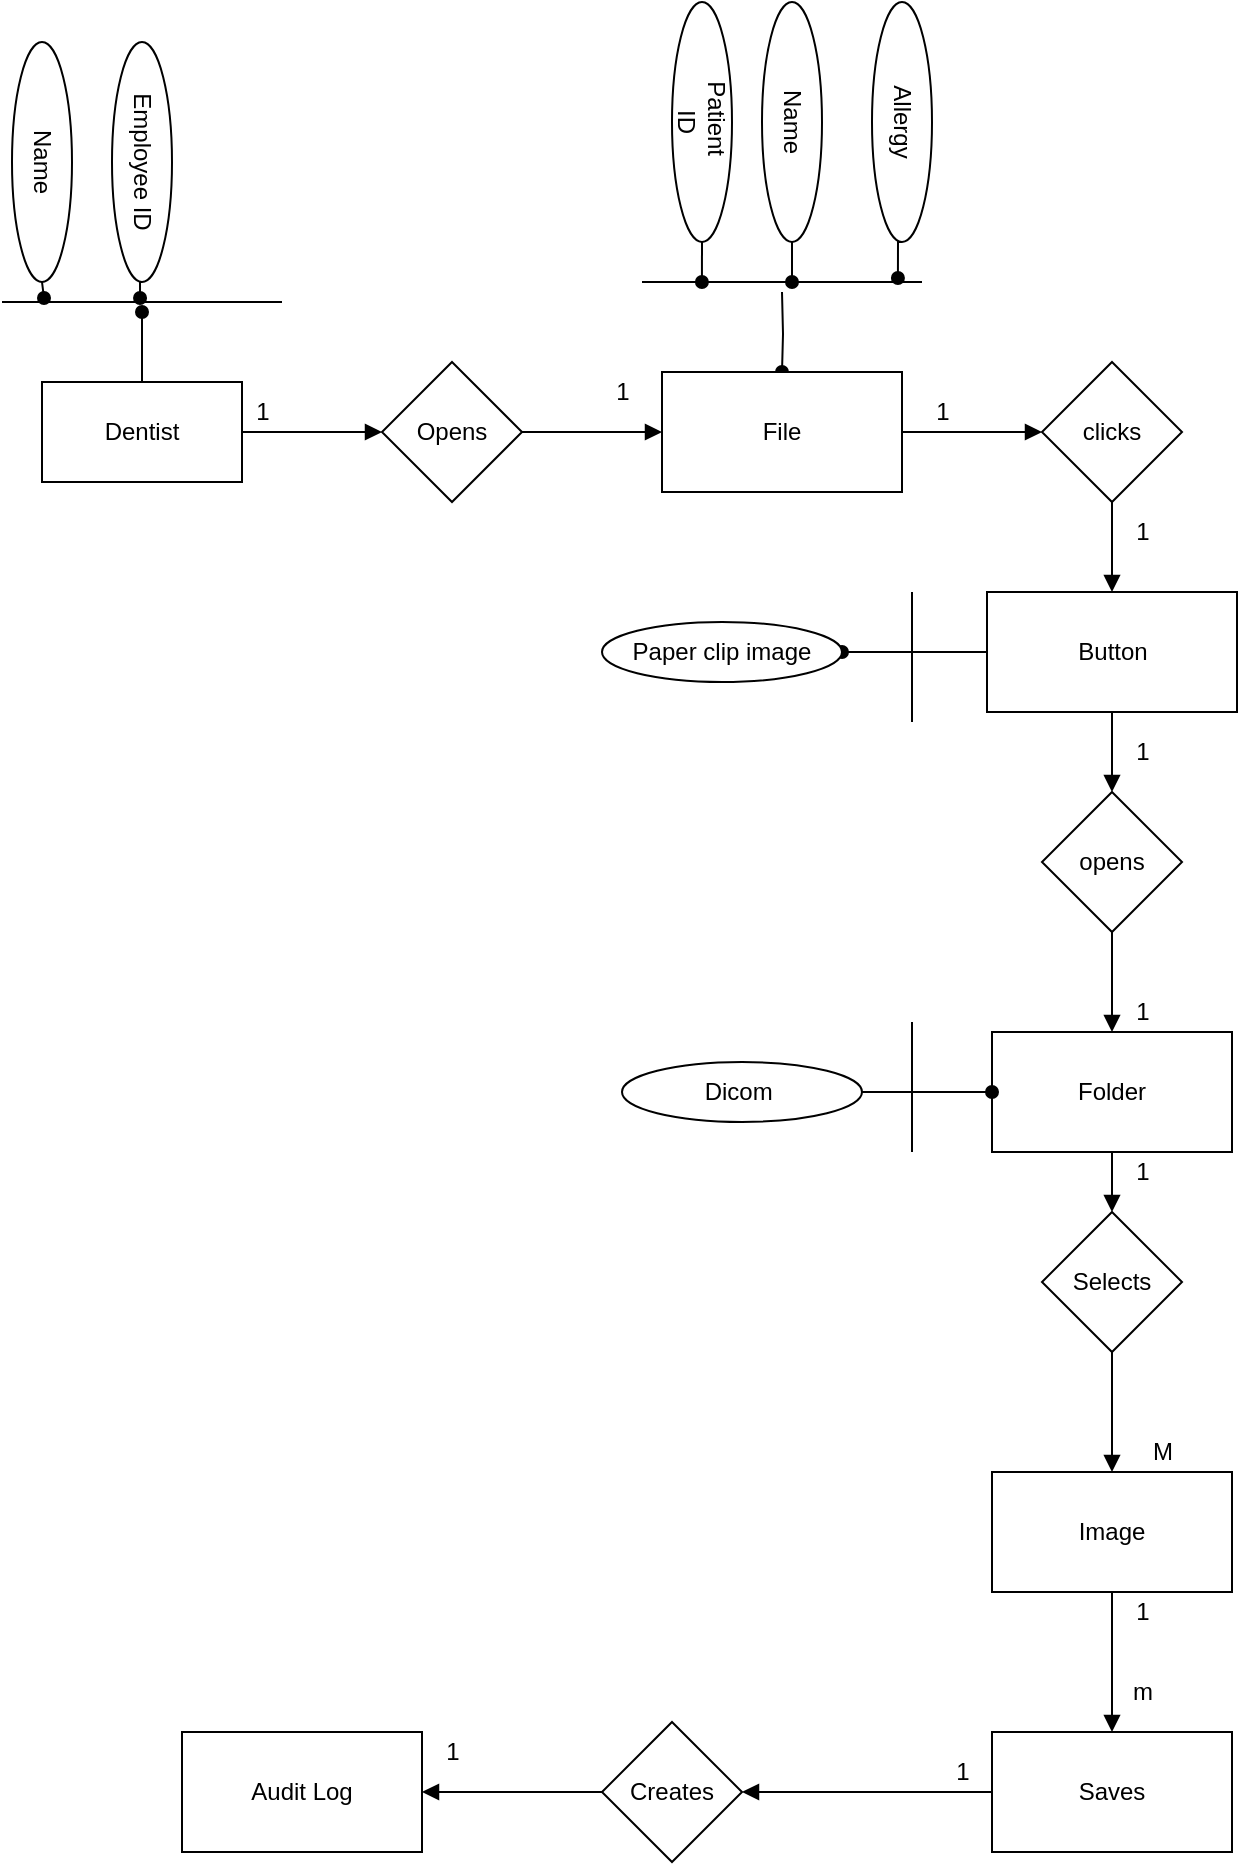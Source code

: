 <mxfile version="14.4.2" type="github" pages="2">
  <diagram id="kgpKYQtTHZ0yAKxKKP6v" name="Page-1">
    <mxGraphModel dx="1673" dy="934" grid="1" gridSize="10" guides="1" tooltips="1" connect="1" arrows="1" fold="1" page="1" pageScale="1" pageWidth="850" pageHeight="1100" math="0" shadow="0">
      <root>
        <mxCell id="0" />
        <mxCell id="1" parent="0" />
        <mxCell id="LzZ2hUg_9AUcdxVudET7-16" style="edgeStyle=orthogonalEdgeStyle;rounded=0;orthogonalLoop=1;jettySize=auto;html=1;exitX=1;exitY=0.5;exitDx=0;exitDy=0;entryX=0.214;entryY=0.5;entryDx=0;entryDy=0;entryPerimeter=0;endArrow=oval;endFill=1;" edge="1" parent="1" source="v3scWw8IrW89gc3hwZ7r-1" target="LzZ2hUg_9AUcdxVudET7-13">
          <mxGeometry relative="1" as="geometry" />
        </mxCell>
        <mxCell id="v3scWw8IrW89gc3hwZ7r-1" value="Patient&amp;nbsp;&lt;br&gt;ID" style="ellipse;whiteSpace=wrap;html=1;rotation=90;" vertex="1" parent="1">
          <mxGeometry x="350" y="70" width="120" height="30" as="geometry" />
        </mxCell>
        <mxCell id="LzZ2hUg_9AUcdxVudET7-3" value="Audit Log" style="rounded=0;whiteSpace=wrap;html=1;" vertex="1" parent="1">
          <mxGeometry x="150" y="890" width="120" height="60" as="geometry" />
        </mxCell>
        <mxCell id="LzZ2hUg_9AUcdxVudET7-61" style="edgeStyle=orthogonalEdgeStyle;rounded=0;orthogonalLoop=1;jettySize=auto;html=1;entryX=1;entryY=0.5;entryDx=0;entryDy=0;endArrow=block;endFill=1;" edge="1" parent="1" source="LzZ2hUg_9AUcdxVudET7-4" target="LzZ2hUg_9AUcdxVudET7-60">
          <mxGeometry relative="1" as="geometry" />
        </mxCell>
        <mxCell id="LzZ2hUg_9AUcdxVudET7-4" value="Saves" style="rounded=0;whiteSpace=wrap;html=1;" vertex="1" parent="1">
          <mxGeometry x="555" y="890" width="120" height="60" as="geometry" />
        </mxCell>
        <mxCell id="LzZ2hUg_9AUcdxVudET7-58" value="" style="edgeStyle=orthogonalEdgeStyle;rounded=0;orthogonalLoop=1;jettySize=auto;html=1;endArrow=block;endFill=1;" edge="1" parent="1" source="LzZ2hUg_9AUcdxVudET7-5" target="LzZ2hUg_9AUcdxVudET7-4">
          <mxGeometry relative="1" as="geometry" />
        </mxCell>
        <mxCell id="LzZ2hUg_9AUcdxVudET7-5" value="Image" style="rounded=0;whiteSpace=wrap;html=1;" vertex="1" parent="1">
          <mxGeometry x="555" y="760" width="120" height="60" as="geometry" />
        </mxCell>
        <mxCell id="LzZ2hUg_9AUcdxVudET7-15" style="edgeStyle=orthogonalEdgeStyle;rounded=0;orthogonalLoop=1;jettySize=auto;html=1;endArrow=oval;endFill=1;" edge="1" parent="1" target="LzZ2hUg_9AUcdxVudET7-6">
          <mxGeometry relative="1" as="geometry">
            <mxPoint x="450" y="170" as="sourcePoint" />
          </mxGeometry>
        </mxCell>
        <mxCell id="LzZ2hUg_9AUcdxVudET7-28" style="edgeStyle=orthogonalEdgeStyle;rounded=0;orthogonalLoop=1;jettySize=auto;html=1;exitX=1;exitY=0.5;exitDx=0;exitDy=0;entryX=0;entryY=0.5;entryDx=0;entryDy=0;endArrow=block;endFill=1;" edge="1" parent="1" source="LzZ2hUg_9AUcdxVudET7-6" target="LzZ2hUg_9AUcdxVudET7-27">
          <mxGeometry relative="1" as="geometry" />
        </mxCell>
        <mxCell id="LzZ2hUg_9AUcdxVudET7-6" value="File" style="rounded=0;whiteSpace=wrap;html=1;" vertex="1" parent="1">
          <mxGeometry x="390" y="210" width="120" height="60" as="geometry" />
        </mxCell>
        <mxCell id="LzZ2hUg_9AUcdxVudET7-9" style="edgeStyle=orthogonalEdgeStyle;rounded=0;orthogonalLoop=1;jettySize=auto;html=1;entryX=0;entryY=0.5;entryDx=0;entryDy=0;endArrow=block;endFill=1;" edge="1" parent="1" source="LzZ2hUg_9AUcdxVudET7-7" target="LzZ2hUg_9AUcdxVudET7-8">
          <mxGeometry relative="1" as="geometry" />
        </mxCell>
        <mxCell id="LzZ2hUg_9AUcdxVudET7-19" style="edgeStyle=orthogonalEdgeStyle;rounded=0;orthogonalLoop=1;jettySize=auto;html=1;endArrow=oval;endFill=1;" edge="1" parent="1" source="LzZ2hUg_9AUcdxVudET7-7">
          <mxGeometry relative="1" as="geometry">
            <mxPoint x="130" y="180" as="targetPoint" />
          </mxGeometry>
        </mxCell>
        <mxCell id="LzZ2hUg_9AUcdxVudET7-7" value="Dentist" style="rounded=0;whiteSpace=wrap;html=1;" vertex="1" parent="1">
          <mxGeometry x="80" y="215" width="100" height="50" as="geometry" />
        </mxCell>
        <mxCell id="LzZ2hUg_9AUcdxVudET7-10" style="edgeStyle=orthogonalEdgeStyle;rounded=0;orthogonalLoop=1;jettySize=auto;html=1;entryX=0;entryY=0.5;entryDx=0;entryDy=0;endArrow=block;endFill=1;" edge="1" parent="1" source="LzZ2hUg_9AUcdxVudET7-8" target="LzZ2hUg_9AUcdxVudET7-6">
          <mxGeometry relative="1" as="geometry" />
        </mxCell>
        <mxCell id="LzZ2hUg_9AUcdxVudET7-8" value="Opens" style="rhombus;whiteSpace=wrap;html=1;" vertex="1" parent="1">
          <mxGeometry x="250" y="205" width="70" height="70" as="geometry" />
        </mxCell>
        <mxCell id="LzZ2hUg_9AUcdxVudET7-17" style="edgeStyle=orthogonalEdgeStyle;rounded=0;orthogonalLoop=1;jettySize=auto;html=1;exitX=1;exitY=0.5;exitDx=0;exitDy=0;endArrow=oval;endFill=1;" edge="1" parent="1" source="LzZ2hUg_9AUcdxVudET7-11" target="LzZ2hUg_9AUcdxVudET7-13">
          <mxGeometry relative="1" as="geometry" />
        </mxCell>
        <mxCell id="LzZ2hUg_9AUcdxVudET7-11" value="Name" style="ellipse;whiteSpace=wrap;html=1;rotation=90;" vertex="1" parent="1">
          <mxGeometry x="395" y="70" width="120" height="30" as="geometry" />
        </mxCell>
        <mxCell id="LzZ2hUg_9AUcdxVudET7-18" style="edgeStyle=orthogonalEdgeStyle;rounded=0;orthogonalLoop=1;jettySize=auto;html=1;exitX=1;exitY=0.5;exitDx=0;exitDy=0;entryX=0.914;entryY=0.3;entryDx=0;entryDy=0;entryPerimeter=0;endArrow=oval;endFill=1;" edge="1" parent="1" source="LzZ2hUg_9AUcdxVudET7-12" target="LzZ2hUg_9AUcdxVudET7-13">
          <mxGeometry relative="1" as="geometry" />
        </mxCell>
        <mxCell id="LzZ2hUg_9AUcdxVudET7-12" value="Allergy" style="ellipse;whiteSpace=wrap;html=1;rotation=90;" vertex="1" parent="1">
          <mxGeometry x="450" y="70" width="120" height="30" as="geometry" />
        </mxCell>
        <mxCell id="LzZ2hUg_9AUcdxVudET7-13" value="" style="line;strokeWidth=1;fillColor=none;align=left;verticalAlign=middle;spacingTop=-1;spacingLeft=3;spacingRight=3;rotatable=0;labelPosition=right;points=[];portConstraint=eastwest;" vertex="1" parent="1">
          <mxGeometry x="380" y="160" width="140" height="10" as="geometry" />
        </mxCell>
        <mxCell id="LzZ2hUg_9AUcdxVudET7-20" value="" style="line;strokeWidth=1;fillColor=none;align=left;verticalAlign=middle;spacingTop=-1;spacingLeft=3;spacingRight=3;rotatable=0;labelPosition=right;points=[];portConstraint=eastwest;" vertex="1" parent="1">
          <mxGeometry x="60" y="170" width="140" height="10" as="geometry" />
        </mxCell>
        <mxCell id="LzZ2hUg_9AUcdxVudET7-23" style="edgeStyle=orthogonalEdgeStyle;rounded=0;orthogonalLoop=1;jettySize=auto;html=1;exitX=1;exitY=0.5;exitDx=0;exitDy=0;entryX=0.15;entryY=0.3;entryDx=0;entryDy=0;entryPerimeter=0;endArrow=oval;endFill=1;" edge="1" parent="1" source="LzZ2hUg_9AUcdxVudET7-21" target="LzZ2hUg_9AUcdxVudET7-20">
          <mxGeometry relative="1" as="geometry" />
        </mxCell>
        <mxCell id="LzZ2hUg_9AUcdxVudET7-21" value="Name" style="ellipse;whiteSpace=wrap;html=1;rotation=90;" vertex="1" parent="1">
          <mxGeometry x="20" y="90" width="120" height="30" as="geometry" />
        </mxCell>
        <mxCell id="LzZ2hUg_9AUcdxVudET7-24" style="edgeStyle=orthogonalEdgeStyle;rounded=0;orthogonalLoop=1;jettySize=auto;html=1;exitX=1;exitY=0.5;exitDx=0;exitDy=0;entryX=0.493;entryY=0.3;entryDx=0;entryDy=0;entryPerimeter=0;endArrow=oval;endFill=1;" edge="1" parent="1" source="LzZ2hUg_9AUcdxVudET7-22" target="LzZ2hUg_9AUcdxVudET7-20">
          <mxGeometry relative="1" as="geometry" />
        </mxCell>
        <mxCell id="LzZ2hUg_9AUcdxVudET7-22" value="Employee ID" style="ellipse;whiteSpace=wrap;html=1;rotation=90;" vertex="1" parent="1">
          <mxGeometry x="70" y="90" width="120" height="30" as="geometry" />
        </mxCell>
        <mxCell id="LzZ2hUg_9AUcdxVudET7-25" value="1" style="text;html=1;align=center;verticalAlign=middle;resizable=0;points=[];autosize=1;" vertex="1" parent="1">
          <mxGeometry x="180" y="220" width="20" height="20" as="geometry" />
        </mxCell>
        <mxCell id="LzZ2hUg_9AUcdxVudET7-26" value="1" style="text;html=1;align=center;verticalAlign=middle;resizable=0;points=[];autosize=1;" vertex="1" parent="1">
          <mxGeometry x="360" y="210" width="20" height="20" as="geometry" />
        </mxCell>
        <mxCell id="LzZ2hUg_9AUcdxVudET7-36" value="" style="edgeStyle=orthogonalEdgeStyle;rounded=0;orthogonalLoop=1;jettySize=auto;html=1;endArrow=block;endFill=1;" edge="1" parent="1" source="LzZ2hUg_9AUcdxVudET7-27" target="LzZ2hUg_9AUcdxVudET7-30">
          <mxGeometry relative="1" as="geometry" />
        </mxCell>
        <mxCell id="LzZ2hUg_9AUcdxVudET7-27" value="clicks" style="rhombus;whiteSpace=wrap;html=1;" vertex="1" parent="1">
          <mxGeometry x="580" y="205" width="70" height="70" as="geometry" />
        </mxCell>
        <mxCell id="LzZ2hUg_9AUcdxVudET7-29" value="1" style="text;html=1;align=center;verticalAlign=middle;resizable=0;points=[];autosize=1;" vertex="1" parent="1">
          <mxGeometry x="520" y="220" width="20" height="20" as="geometry" />
        </mxCell>
        <mxCell id="LzZ2hUg_9AUcdxVudET7-39" value="" style="edgeStyle=orthogonalEdgeStyle;rounded=0;orthogonalLoop=1;jettySize=auto;html=1;endArrow=block;endFill=1;" edge="1" parent="1" source="LzZ2hUg_9AUcdxVudET7-30" target="LzZ2hUg_9AUcdxVudET7-38">
          <mxGeometry relative="1" as="geometry" />
        </mxCell>
        <mxCell id="LzZ2hUg_9AUcdxVudET7-47" value="" style="edgeStyle=orthogonalEdgeStyle;rounded=0;orthogonalLoop=1;jettySize=auto;html=1;endArrow=oval;endFill=1;" edge="1" parent="1" source="LzZ2hUg_9AUcdxVudET7-30" target="LzZ2hUg_9AUcdxVudET7-45">
          <mxGeometry relative="1" as="geometry" />
        </mxCell>
        <mxCell id="LzZ2hUg_9AUcdxVudET7-30" value="Button" style="rounded=0;whiteSpace=wrap;html=1;" vertex="1" parent="1">
          <mxGeometry x="552.5" y="320" width="125" height="60" as="geometry" />
        </mxCell>
        <mxCell id="LzZ2hUg_9AUcdxVudET7-37" value="1" style="text;html=1;align=center;verticalAlign=middle;resizable=0;points=[];autosize=1;" vertex="1" parent="1">
          <mxGeometry x="620" y="280" width="20" height="20" as="geometry" />
        </mxCell>
        <mxCell id="LzZ2hUg_9AUcdxVudET7-48" value="" style="edgeStyle=orthogonalEdgeStyle;rounded=0;orthogonalLoop=1;jettySize=auto;html=1;endArrow=block;endFill=1;" edge="1" parent="1" source="LzZ2hUg_9AUcdxVudET7-38" target="LzZ2hUg_9AUcdxVudET7-41">
          <mxGeometry relative="1" as="geometry" />
        </mxCell>
        <mxCell id="LzZ2hUg_9AUcdxVudET7-38" value="opens" style="rhombus;whiteSpace=wrap;html=1;" vertex="1" parent="1">
          <mxGeometry x="580" y="420" width="70" height="70" as="geometry" />
        </mxCell>
        <mxCell id="LzZ2hUg_9AUcdxVudET7-40" value="1" style="text;html=1;align=center;verticalAlign=middle;resizable=0;points=[];autosize=1;" vertex="1" parent="1">
          <mxGeometry x="620" y="390" width="20" height="20" as="geometry" />
        </mxCell>
        <mxCell id="LzZ2hUg_9AUcdxVudET7-53" value="" style="edgeStyle=orthogonalEdgeStyle;rounded=0;orthogonalLoop=1;jettySize=auto;html=1;endArrow=block;endFill=1;" edge="1" parent="1" source="LzZ2hUg_9AUcdxVudET7-41" target="LzZ2hUg_9AUcdxVudET7-52">
          <mxGeometry relative="1" as="geometry" />
        </mxCell>
        <mxCell id="LzZ2hUg_9AUcdxVudET7-41" value="Folder" style="rounded=0;whiteSpace=wrap;html=1;" vertex="1" parent="1">
          <mxGeometry x="555" y="540" width="120" height="60" as="geometry" />
        </mxCell>
        <mxCell id="LzZ2hUg_9AUcdxVudET7-50" value="" style="edgeStyle=orthogonalEdgeStyle;rounded=0;orthogonalLoop=1;jettySize=auto;html=1;endArrow=oval;endFill=1;" edge="1" parent="1" source="LzZ2hUg_9AUcdxVudET7-42" target="LzZ2hUg_9AUcdxVudET7-41">
          <mxGeometry relative="1" as="geometry" />
        </mxCell>
        <mxCell id="LzZ2hUg_9AUcdxVudET7-42" value="Dicom&amp;nbsp;" style="ellipse;whiteSpace=wrap;html=1;rotation=0;" vertex="1" parent="1">
          <mxGeometry x="370" y="555" width="120" height="30" as="geometry" />
        </mxCell>
        <mxCell id="LzZ2hUg_9AUcdxVudET7-43" value="" style="endArrow=none;html=1;" edge="1" parent="1">
          <mxGeometry width="50" height="50" relative="1" as="geometry">
            <mxPoint x="515" y="600" as="sourcePoint" />
            <mxPoint x="515" y="535" as="targetPoint" />
            <Array as="points">
              <mxPoint x="515" y="575" />
            </Array>
          </mxGeometry>
        </mxCell>
        <mxCell id="LzZ2hUg_9AUcdxVudET7-44" value="" style="endArrow=none;html=1;" edge="1" parent="1">
          <mxGeometry width="50" height="50" relative="1" as="geometry">
            <mxPoint x="515" y="385" as="sourcePoint" />
            <mxPoint x="515" y="320" as="targetPoint" />
          </mxGeometry>
        </mxCell>
        <mxCell id="LzZ2hUg_9AUcdxVudET7-45" value="Paper clip image" style="ellipse;whiteSpace=wrap;html=1;rotation=0;" vertex="1" parent="1">
          <mxGeometry x="360" y="335" width="120" height="30" as="geometry" />
        </mxCell>
        <mxCell id="LzZ2hUg_9AUcdxVudET7-49" value="1" style="text;html=1;align=center;verticalAlign=middle;resizable=0;points=[];autosize=1;" vertex="1" parent="1">
          <mxGeometry x="620" y="520" width="20" height="20" as="geometry" />
        </mxCell>
        <mxCell id="LzZ2hUg_9AUcdxVudET7-55" value="" style="edgeStyle=orthogonalEdgeStyle;rounded=0;orthogonalLoop=1;jettySize=auto;html=1;endArrow=block;endFill=1;" edge="1" parent="1" source="LzZ2hUg_9AUcdxVudET7-52" target="LzZ2hUg_9AUcdxVudET7-5">
          <mxGeometry relative="1" as="geometry" />
        </mxCell>
        <mxCell id="LzZ2hUg_9AUcdxVudET7-52" value="Selects" style="rhombus;whiteSpace=wrap;html=1;" vertex="1" parent="1">
          <mxGeometry x="580" y="630" width="70" height="70" as="geometry" />
        </mxCell>
        <mxCell id="LzZ2hUg_9AUcdxVudET7-54" value="1" style="text;html=1;align=center;verticalAlign=middle;resizable=0;points=[];autosize=1;" vertex="1" parent="1">
          <mxGeometry x="620" y="600" width="20" height="20" as="geometry" />
        </mxCell>
        <mxCell id="LzZ2hUg_9AUcdxVudET7-56" value="M" style="text;html=1;align=center;verticalAlign=middle;resizable=0;points=[];autosize=1;" vertex="1" parent="1">
          <mxGeometry x="625" y="740" width="30" height="20" as="geometry" />
        </mxCell>
        <mxCell id="LzZ2hUg_9AUcdxVudET7-62" style="edgeStyle=orthogonalEdgeStyle;rounded=0;orthogonalLoop=1;jettySize=auto;html=1;endArrow=block;endFill=1;" edge="1" parent="1" source="LzZ2hUg_9AUcdxVudET7-60" target="LzZ2hUg_9AUcdxVudET7-3">
          <mxGeometry relative="1" as="geometry" />
        </mxCell>
        <mxCell id="LzZ2hUg_9AUcdxVudET7-60" value="Creates" style="rhombus;whiteSpace=wrap;html=1;" vertex="1" parent="1">
          <mxGeometry x="360" y="885" width="70" height="70" as="geometry" />
        </mxCell>
        <mxCell id="LzZ2hUg_9AUcdxVudET7-63" value="m" style="text;html=1;align=center;verticalAlign=middle;resizable=0;points=[];autosize=1;" vertex="1" parent="1">
          <mxGeometry x="615" y="860" width="30" height="20" as="geometry" />
        </mxCell>
        <mxCell id="LzZ2hUg_9AUcdxVudET7-64" value="1" style="text;html=1;align=center;verticalAlign=middle;resizable=0;points=[];autosize=1;" vertex="1" parent="1">
          <mxGeometry x="620" y="820" width="20" height="20" as="geometry" />
        </mxCell>
        <mxCell id="LzZ2hUg_9AUcdxVudET7-65" value="1" style="text;html=1;align=center;verticalAlign=middle;resizable=0;points=[];autosize=1;" vertex="1" parent="1">
          <mxGeometry x="530" y="900" width="20" height="20" as="geometry" />
        </mxCell>
        <mxCell id="LzZ2hUg_9AUcdxVudET7-67" value="1" style="text;html=1;align=center;verticalAlign=middle;resizable=0;points=[];autosize=1;" vertex="1" parent="1">
          <mxGeometry x="275" y="890" width="20" height="20" as="geometry" />
        </mxCell>
      </root>
    </mxGraphModel>
  </diagram>
  <diagram id="jVJFA4NOMfb7a7_R2LGY" name="Page-2">
    <mxGraphModel dx="2773" dy="934" grid="1" gridSize="10" guides="1" tooltips="1" connect="1" arrows="1" fold="1" page="1" pageScale="1" pageWidth="1100" pageHeight="850" math="0" shadow="0">
      <root>
        <mxCell id="7P5BoDyNHF2wJGkyKOE7-0" />
        <mxCell id="7P5BoDyNHF2wJGkyKOE7-1" parent="7P5BoDyNHF2wJGkyKOE7-0" />
        <mxCell id="7P5BoDyNHF2wJGkyKOE7-3" style="edgeStyle=orthogonalEdgeStyle;rounded=0;orthogonalLoop=1;jettySize=auto;html=1;" edge="1" parent="7P5BoDyNHF2wJGkyKOE7-1" source="7P5BoDyNHF2wJGkyKOE7-2">
          <mxGeometry relative="1" as="geometry">
            <mxPoint x="360" y="110" as="targetPoint" />
          </mxGeometry>
        </mxCell>
        <mxCell id="7P5BoDyNHF2wJGkyKOE7-45" style="edgeStyle=orthogonalEdgeStyle;rounded=0;orthogonalLoop=1;jettySize=auto;html=1;endArrow=oval;endFill=1;" edge="1" parent="7P5BoDyNHF2wJGkyKOE7-1" source="7P5BoDyNHF2wJGkyKOE7-2">
          <mxGeometry relative="1" as="geometry">
            <mxPoint x="150" y="110" as="targetPoint" />
          </mxGeometry>
        </mxCell>
        <mxCell id="7P5BoDyNHF2wJGkyKOE7-2" value="Patient&amp;nbsp;" style="rounded=0;whiteSpace=wrap;html=1;" vertex="1" parent="7P5BoDyNHF2wJGkyKOE7-1">
          <mxGeometry x="170" y="80" width="120" height="60" as="geometry" />
        </mxCell>
        <mxCell id="7P5BoDyNHF2wJGkyKOE7-73" style="edgeStyle=orthogonalEdgeStyle;rounded=0;orthogonalLoop=1;jettySize=auto;html=1;exitX=1;exitY=0.5;exitDx=0;exitDy=0;endArrow=oval;endFill=1;entryX=1;entryY=0.5;entryDx=0;entryDy=0;" edge="1" parent="7P5BoDyNHF2wJGkyKOE7-1" target="7P5BoDyNHF2wJGkyKOE7-5">
          <mxGeometry relative="1" as="geometry">
            <mxPoint x="1050" y="669.529" as="sourcePoint" />
          </mxGeometry>
        </mxCell>
        <mxCell id="7P5BoDyNHF2wJGkyKOE7-74" style="edgeStyle=orthogonalEdgeStyle;rounded=0;orthogonalLoop=1;jettySize=auto;html=1;endArrow=oval;endFill=1;" edge="1" parent="7P5BoDyNHF2wJGkyKOE7-1" source="7P5BoDyNHF2wJGkyKOE7-5">
          <mxGeometry relative="1" as="geometry">
            <mxPoint x="580.0" y="670.0" as="targetPoint" />
          </mxGeometry>
        </mxCell>
        <mxCell id="7P5BoDyNHF2wJGkyKOE7-5" value="Booking" style="rounded=0;whiteSpace=wrap;html=1;" vertex="1" parent="7P5BoDyNHF2wJGkyKOE7-1">
          <mxGeometry x="900" y="640" width="120" height="60" as="geometry" />
        </mxCell>
        <mxCell id="7P5BoDyNHF2wJGkyKOE7-15" style="edgeStyle=orthogonalEdgeStyle;rounded=0;orthogonalLoop=1;jettySize=auto;html=1;entryX=0;entryY=0.5;entryDx=0;entryDy=0;" edge="1" parent="7P5BoDyNHF2wJGkyKOE7-1" source="7P5BoDyNHF2wJGkyKOE7-7" target="7P5BoDyNHF2wJGkyKOE7-14">
          <mxGeometry relative="1" as="geometry" />
        </mxCell>
        <mxCell id="7P5BoDyNHF2wJGkyKOE7-7" value="Creates&amp;nbsp;" style="rhombus;whiteSpace=wrap;html=1;" vertex="1" parent="7P5BoDyNHF2wJGkyKOE7-1">
          <mxGeometry x="360" y="70" width="80" height="80" as="geometry" />
        </mxCell>
        <mxCell id="7P5BoDyNHF2wJGkyKOE7-8" value="1" style="text;html=1;align=center;verticalAlign=middle;resizable=0;points=[];autosize=1;" vertex="1" parent="7P5BoDyNHF2wJGkyKOE7-1">
          <mxGeometry x="290" y="90" width="20" height="20" as="geometry" />
        </mxCell>
        <mxCell id="7P5BoDyNHF2wJGkyKOE7-63" style="edgeStyle=orthogonalEdgeStyle;rounded=0;orthogonalLoop=1;jettySize=auto;html=1;exitX=0;exitY=0.5;exitDx=0;exitDy=0;endArrow=oval;endFill=1;entryX=0;entryY=0.5;entryDx=0;entryDy=0;" edge="1" parent="7P5BoDyNHF2wJGkyKOE7-1" target="7P5BoDyNHF2wJGkyKOE7-10">
          <mxGeometry relative="1" as="geometry">
            <mxPoint x="870" y="349.529" as="sourcePoint" />
          </mxGeometry>
        </mxCell>
        <mxCell id="7P5BoDyNHF2wJGkyKOE7-65" style="edgeStyle=orthogonalEdgeStyle;rounded=0;orthogonalLoop=1;jettySize=auto;html=1;entryX=0.5;entryY=0;entryDx=0;entryDy=0;endArrow=oval;endFill=1;" edge="1" parent="7P5BoDyNHF2wJGkyKOE7-1" source="7P5BoDyNHF2wJGkyKOE7-10" target="7P5BoDyNHF2wJGkyKOE7-64">
          <mxGeometry relative="1" as="geometry" />
        </mxCell>
        <mxCell id="7P5BoDyNHF2wJGkyKOE7-10" value="Shedule" style="rounded=0;whiteSpace=wrap;html=1;" vertex="1" parent="7P5BoDyNHF2wJGkyKOE7-1">
          <mxGeometry x="900" y="320" width="120" height="60" as="geometry" />
        </mxCell>
        <mxCell id="7P5BoDyNHF2wJGkyKOE7-25" style="edgeStyle=orthogonalEdgeStyle;rounded=0;orthogonalLoop=1;jettySize=auto;html=1;entryX=0.5;entryY=0;entryDx=0;entryDy=0;" edge="1" parent="7P5BoDyNHF2wJGkyKOE7-1" source="7P5BoDyNHF2wJGkyKOE7-11" target="7P5BoDyNHF2wJGkyKOE7-24">
          <mxGeometry relative="1" as="geometry" />
        </mxCell>
        <mxCell id="7P5BoDyNHF2wJGkyKOE7-60" style="edgeStyle=orthogonalEdgeStyle;rounded=0;orthogonalLoop=1;jettySize=auto;html=1;exitX=1;exitY=0.5;exitDx=0;exitDy=0;endArrow=oval;endFill=1;entryX=1;entryY=0.5;entryDx=0;entryDy=0;" edge="1" parent="7P5BoDyNHF2wJGkyKOE7-1" target="7P5BoDyNHF2wJGkyKOE7-11">
          <mxGeometry relative="1" as="geometry">
            <mxPoint x="1050" y="109.529" as="sourcePoint" />
          </mxGeometry>
        </mxCell>
        <mxCell id="7P5BoDyNHF2wJGkyKOE7-11" value="Dentists&amp;nbsp;" style="rounded=0;whiteSpace=wrap;html=1;" vertex="1" parent="7P5BoDyNHF2wJGkyKOE7-1">
          <mxGeometry x="900" y="80" width="120" height="60" as="geometry" />
        </mxCell>
        <mxCell id="7P5BoDyNHF2wJGkyKOE7-78" style="edgeStyle=orthogonalEdgeStyle;rounded=0;orthogonalLoop=1;jettySize=auto;html=1;entryX=0.5;entryY=1;entryDx=0;entryDy=0;endArrow=oval;endFill=1;" edge="1" parent="7P5BoDyNHF2wJGkyKOE7-1" source="7P5BoDyNHF2wJGkyKOE7-13" target="7P5BoDyNHF2wJGkyKOE7-2">
          <mxGeometry relative="1" as="geometry" />
        </mxCell>
        <mxCell id="7P5BoDyNHF2wJGkyKOE7-13" value="Text" style="rounded=0;whiteSpace=wrap;html=1;" vertex="1" parent="7P5BoDyNHF2wJGkyKOE7-1">
          <mxGeometry x="170" y="640" width="120" height="60" as="geometry" />
        </mxCell>
        <mxCell id="7P5BoDyNHF2wJGkyKOE7-19" style="edgeStyle=orthogonalEdgeStyle;rounded=0;orthogonalLoop=1;jettySize=auto;html=1;entryX=0;entryY=0.5;entryDx=0;entryDy=0;" edge="1" parent="7P5BoDyNHF2wJGkyKOE7-1" source="7P5BoDyNHF2wJGkyKOE7-14" target="7P5BoDyNHF2wJGkyKOE7-18">
          <mxGeometry relative="1" as="geometry" />
        </mxCell>
        <mxCell id="7P5BoDyNHF2wJGkyKOE7-14" value="Appointment&amp;nbsp;" style="rounded=0;whiteSpace=wrap;html=1;" vertex="1" parent="7P5BoDyNHF2wJGkyKOE7-1">
          <mxGeometry x="550" y="80" width="120" height="60" as="geometry" />
        </mxCell>
        <mxCell id="7P5BoDyNHF2wJGkyKOE7-16" value="M" style="text;html=1;align=center;verticalAlign=middle;resizable=0;points=[];autosize=1;" vertex="1" parent="7P5BoDyNHF2wJGkyKOE7-1">
          <mxGeometry x="515" y="80" width="30" height="20" as="geometry" />
        </mxCell>
        <mxCell id="7P5BoDyNHF2wJGkyKOE7-75" style="edgeStyle=orthogonalEdgeStyle;rounded=0;orthogonalLoop=1;jettySize=auto;html=1;exitX=0;exitY=0.5;exitDx=0;exitDy=0;entryX=1.083;entryY=0.492;entryDx=0;entryDy=0;entryPerimeter=0;endArrow=oval;endFill=1;" edge="1" parent="7P5BoDyNHF2wJGkyKOE7-1" source="7P5BoDyNHF2wJGkyKOE7-17" target="7P5BoDyNHF2wJGkyKOE7-13">
          <mxGeometry relative="1" as="geometry" />
        </mxCell>
        <mxCell id="7P5BoDyNHF2wJGkyKOE7-17" value="Generates" style="rhombus;whiteSpace=wrap;html=1;" vertex="1" parent="7P5BoDyNHF2wJGkyKOE7-1">
          <mxGeometry x="500" y="630" width="80" height="80" as="geometry" />
        </mxCell>
        <mxCell id="7P5BoDyNHF2wJGkyKOE7-21" style="edgeStyle=orthogonalEdgeStyle;rounded=0;orthogonalLoop=1;jettySize=auto;html=1;" edge="1" parent="7P5BoDyNHF2wJGkyKOE7-1" source="7P5BoDyNHF2wJGkyKOE7-18" target="7P5BoDyNHF2wJGkyKOE7-11">
          <mxGeometry relative="1" as="geometry" />
        </mxCell>
        <mxCell id="7P5BoDyNHF2wJGkyKOE7-18" value="Consists of&amp;nbsp;" style="rhombus;whiteSpace=wrap;html=1;" vertex="1" parent="7P5BoDyNHF2wJGkyKOE7-1">
          <mxGeometry x="760" y="70" width="80" height="80" as="geometry" />
        </mxCell>
        <mxCell id="7P5BoDyNHF2wJGkyKOE7-20" value="1" style="text;html=1;align=center;verticalAlign=middle;resizable=0;points=[];autosize=1;" vertex="1" parent="7P5BoDyNHF2wJGkyKOE7-1">
          <mxGeometry x="670" y="90" width="20" height="20" as="geometry" />
        </mxCell>
        <mxCell id="7P5BoDyNHF2wJGkyKOE7-22" value="1" style="text;html=1;align=center;verticalAlign=middle;resizable=0;points=[];autosize=1;" vertex="1" parent="7P5BoDyNHF2wJGkyKOE7-1">
          <mxGeometry x="880" y="90" width="20" height="20" as="geometry" />
        </mxCell>
        <mxCell id="7P5BoDyNHF2wJGkyKOE7-26" style="edgeStyle=orthogonalEdgeStyle;rounded=0;orthogonalLoop=1;jettySize=auto;html=1;exitX=0.5;exitY=1;exitDx=0;exitDy=0;entryX=0.5;entryY=0;entryDx=0;entryDy=0;" edge="1" parent="7P5BoDyNHF2wJGkyKOE7-1" source="7P5BoDyNHF2wJGkyKOE7-24" target="7P5BoDyNHF2wJGkyKOE7-10">
          <mxGeometry relative="1" as="geometry" />
        </mxCell>
        <mxCell id="7P5BoDyNHF2wJGkyKOE7-24" value="Requires" style="rhombus;whiteSpace=wrap;html=1;" vertex="1" parent="7P5BoDyNHF2wJGkyKOE7-1">
          <mxGeometry x="920" y="180" width="80" height="80" as="geometry" />
        </mxCell>
        <mxCell id="7P5BoDyNHF2wJGkyKOE7-27" value="1" style="text;html=1;align=center;verticalAlign=middle;resizable=0;points=[];autosize=1;" vertex="1" parent="7P5BoDyNHF2wJGkyKOE7-1">
          <mxGeometry x="970" y="145" width="20" height="20" as="geometry" />
        </mxCell>
        <mxCell id="7P5BoDyNHF2wJGkyKOE7-28" value="M" style="text;html=1;align=center;verticalAlign=middle;resizable=0;points=[];autosize=1;" vertex="1" parent="7P5BoDyNHF2wJGkyKOE7-1">
          <mxGeometry x="970" y="290" width="30" height="20" as="geometry" />
        </mxCell>
        <mxCell id="7P5BoDyNHF2wJGkyKOE7-71" style="edgeStyle=orthogonalEdgeStyle;rounded=0;orthogonalLoop=1;jettySize=auto;html=1;exitX=0;exitY=0.5;exitDx=0;exitDy=0;endArrow=oval;endFill=1;" edge="1" parent="7P5BoDyNHF2wJGkyKOE7-1" source="7P5BoDyNHF2wJGkyKOE7-29">
          <mxGeometry relative="1" as="geometry">
            <mxPoint x="1050" y="629.529" as="targetPoint" />
          </mxGeometry>
        </mxCell>
        <mxCell id="7P5BoDyNHF2wJGkyKOE7-29" value="Dentist" style="ellipse;whiteSpace=wrap;html=1;" vertex="1" parent="7P5BoDyNHF2wJGkyKOE7-1">
          <mxGeometry x="1070" y="605" width="160" height="50" as="geometry" />
        </mxCell>
        <mxCell id="7P5BoDyNHF2wJGkyKOE7-49" style="edgeStyle=orthogonalEdgeStyle;rounded=0;orthogonalLoop=1;jettySize=auto;html=1;exitX=1;exitY=0.5;exitDx=0;exitDy=0;endArrow=oval;endFill=1;" edge="1" parent="7P5BoDyNHF2wJGkyKOE7-1" source="7P5BoDyNHF2wJGkyKOE7-30">
          <mxGeometry relative="1" as="geometry">
            <mxPoint x="870" y="334.667" as="targetPoint" />
          </mxGeometry>
        </mxCell>
        <mxCell id="7P5BoDyNHF2wJGkyKOE7-30" value="Date" style="ellipse;whiteSpace=wrap;html=1;" vertex="1" parent="7P5BoDyNHF2wJGkyKOE7-1">
          <mxGeometry x="740" y="335" width="110" height="30" as="geometry" />
        </mxCell>
        <mxCell id="7P5BoDyNHF2wJGkyKOE7-36" style="edgeStyle=orthogonalEdgeStyle;rounded=0;orthogonalLoop=1;jettySize=auto;html=1;exitX=1;exitY=0.5;exitDx=0;exitDy=0;endArrow=oval;endFill=1;" edge="1" parent="7P5BoDyNHF2wJGkyKOE7-1" source="7P5BoDyNHF2wJGkyKOE7-31">
          <mxGeometry relative="1" as="geometry">
            <mxPoint x="150" y="55" as="targetPoint" />
          </mxGeometry>
        </mxCell>
        <mxCell id="7P5BoDyNHF2wJGkyKOE7-31" value="First Name&amp;nbsp;" style="ellipse;whiteSpace=wrap;html=1;" vertex="1" parent="7P5BoDyNHF2wJGkyKOE7-1">
          <mxGeometry x="-10" y="40" width="130" height="30" as="geometry" />
        </mxCell>
        <mxCell id="7P5BoDyNHF2wJGkyKOE7-39" style="edgeStyle=orthogonalEdgeStyle;rounded=0;orthogonalLoop=1;jettySize=auto;html=1;endArrow=oval;endFill=1;" edge="1" parent="7P5BoDyNHF2wJGkyKOE7-1" source="7P5BoDyNHF2wJGkyKOE7-32">
          <mxGeometry relative="1" as="geometry">
            <mxPoint x="150" y="105" as="targetPoint" />
          </mxGeometry>
        </mxCell>
        <mxCell id="7P5BoDyNHF2wJGkyKOE7-32" value="Last&amp;nbsp; Name&amp;nbsp;" style="ellipse;whiteSpace=wrap;html=1;" vertex="1" parent="7P5BoDyNHF2wJGkyKOE7-1">
          <mxGeometry x="-10" y="90" width="130" height="30" as="geometry" />
        </mxCell>
        <mxCell id="7P5BoDyNHF2wJGkyKOE7-40" style="edgeStyle=orthogonalEdgeStyle;rounded=0;orthogonalLoop=1;jettySize=auto;html=1;exitX=1;exitY=0.5;exitDx=0;exitDy=0;endArrow=oval;endFill=1;" edge="1" parent="7P5BoDyNHF2wJGkyKOE7-1" source="7P5BoDyNHF2wJGkyKOE7-34">
          <mxGeometry relative="1" as="geometry">
            <mxPoint x="150" y="155.2" as="targetPoint" />
          </mxGeometry>
        </mxCell>
        <mxCell id="7P5BoDyNHF2wJGkyKOE7-34" value="Patient ID" style="ellipse;whiteSpace=wrap;html=1;" vertex="1" parent="7P5BoDyNHF2wJGkyKOE7-1">
          <mxGeometry x="-10" y="140" width="130" height="30" as="geometry" />
        </mxCell>
        <mxCell id="7P5BoDyNHF2wJGkyKOE7-35" value="" style="endArrow=none;html=1;" edge="1" parent="7P5BoDyNHF2wJGkyKOE7-1">
          <mxGeometry width="50" height="50" relative="1" as="geometry">
            <mxPoint x="150" y="170" as="sourcePoint" />
            <mxPoint x="150" y="50" as="targetPoint" />
          </mxGeometry>
        </mxCell>
        <mxCell id="7P5BoDyNHF2wJGkyKOE7-48" style="edgeStyle=orthogonalEdgeStyle;rounded=0;orthogonalLoop=1;jettySize=auto;html=1;exitX=1;exitY=0.5;exitDx=0;exitDy=0;endArrow=oval;endFill=1;" edge="1" parent="7P5BoDyNHF2wJGkyKOE7-1" source="7P5BoDyNHF2wJGkyKOE7-43">
          <mxGeometry relative="1" as="geometry">
            <mxPoint x="870" y="284.667" as="targetPoint" />
          </mxGeometry>
        </mxCell>
        <mxCell id="7P5BoDyNHF2wJGkyKOE7-43" value="Time" style="ellipse;whiteSpace=wrap;html=1;" vertex="1" parent="7P5BoDyNHF2wJGkyKOE7-1">
          <mxGeometry x="740" y="290" width="110" height="30" as="geometry" />
        </mxCell>
        <mxCell id="7P5BoDyNHF2wJGkyKOE7-50" style="edgeStyle=orthogonalEdgeStyle;rounded=0;orthogonalLoop=1;jettySize=auto;html=1;endArrow=oval;endFill=1;" edge="1" parent="7P5BoDyNHF2wJGkyKOE7-1" source="7P5BoDyNHF2wJGkyKOE7-44">
          <mxGeometry relative="1" as="geometry">
            <mxPoint x="870" y="385" as="targetPoint" />
          </mxGeometry>
        </mxCell>
        <mxCell id="7P5BoDyNHF2wJGkyKOE7-44" value="Month" style="ellipse;whiteSpace=wrap;html=1;" vertex="1" parent="7P5BoDyNHF2wJGkyKOE7-1">
          <mxGeometry x="735" y="380" width="115" height="30" as="geometry" />
        </mxCell>
        <mxCell id="7P5BoDyNHF2wJGkyKOE7-47" value="" style="endArrow=none;html=1;" edge="1" parent="7P5BoDyNHF2wJGkyKOE7-1">
          <mxGeometry width="50" height="50" relative="1" as="geometry">
            <mxPoint x="870" y="410" as="sourcePoint" />
            <mxPoint x="870" y="290" as="targetPoint" />
          </mxGeometry>
        </mxCell>
        <mxCell id="7P5BoDyNHF2wJGkyKOE7-58" style="edgeStyle=orthogonalEdgeStyle;rounded=0;orthogonalLoop=1;jettySize=auto;html=1;exitX=0;exitY=0.5;exitDx=0;exitDy=0;endArrow=oval;endFill=1;" edge="1" parent="7P5BoDyNHF2wJGkyKOE7-1" source="7P5BoDyNHF2wJGkyKOE7-55">
          <mxGeometry relative="1" as="geometry">
            <mxPoint x="1050" y="84.824" as="targetPoint" />
          </mxGeometry>
        </mxCell>
        <mxCell id="7P5BoDyNHF2wJGkyKOE7-55" value="First Name&amp;nbsp;" style="ellipse;whiteSpace=wrap;html=1;" vertex="1" parent="7P5BoDyNHF2wJGkyKOE7-1">
          <mxGeometry x="1060" y="70" width="130" height="30" as="geometry" />
        </mxCell>
        <mxCell id="7P5BoDyNHF2wJGkyKOE7-59" style="edgeStyle=orthogonalEdgeStyle;rounded=0;orthogonalLoop=1;jettySize=auto;html=1;exitX=0;exitY=0.5;exitDx=0;exitDy=0;endArrow=oval;endFill=1;" edge="1" parent="7P5BoDyNHF2wJGkyKOE7-1" source="7P5BoDyNHF2wJGkyKOE7-56">
          <mxGeometry relative="1" as="geometry">
            <mxPoint x="1050" y="135.412" as="targetPoint" />
          </mxGeometry>
        </mxCell>
        <mxCell id="7P5BoDyNHF2wJGkyKOE7-56" value="Last&amp;nbsp; Name&amp;nbsp;" style="ellipse;whiteSpace=wrap;html=1;" vertex="1" parent="7P5BoDyNHF2wJGkyKOE7-1">
          <mxGeometry x="1060" y="120" width="130" height="30" as="geometry" />
        </mxCell>
        <mxCell id="7P5BoDyNHF2wJGkyKOE7-57" value="" style="endArrow=none;html=1;" edge="1" parent="7P5BoDyNHF2wJGkyKOE7-1">
          <mxGeometry width="50" height="50" relative="1" as="geometry">
            <mxPoint x="1050" y="180" as="sourcePoint" />
            <mxPoint x="1050" y="60" as="targetPoint" />
            <Array as="points">
              <mxPoint x="1050" y="120" />
            </Array>
          </mxGeometry>
        </mxCell>
        <mxCell id="7P5BoDyNHF2wJGkyKOE7-67" style="edgeStyle=orthogonalEdgeStyle;rounded=0;orthogonalLoop=1;jettySize=auto;html=1;exitX=0.5;exitY=1;exitDx=0;exitDy=0;entryX=0.5;entryY=0;entryDx=0;entryDy=0;endArrow=oval;endFill=1;" edge="1" parent="7P5BoDyNHF2wJGkyKOE7-1" source="7P5BoDyNHF2wJGkyKOE7-64" target="7P5BoDyNHF2wJGkyKOE7-5">
          <mxGeometry relative="1" as="geometry" />
        </mxCell>
        <mxCell id="7P5BoDyNHF2wJGkyKOE7-64" value="Creates" style="rhombus;whiteSpace=wrap;html=1;" vertex="1" parent="7P5BoDyNHF2wJGkyKOE7-1">
          <mxGeometry x="920" y="490" width="80" height="80" as="geometry" />
        </mxCell>
        <mxCell id="7P5BoDyNHF2wJGkyKOE7-66" value="1" style="text;html=1;align=center;verticalAlign=middle;resizable=0;points=[];autosize=1;" vertex="1" parent="7P5BoDyNHF2wJGkyKOE7-1">
          <mxGeometry x="970" y="390" width="20" height="20" as="geometry" />
        </mxCell>
        <mxCell id="7P5BoDyNHF2wJGkyKOE7-68" value="1" style="text;html=1;align=center;verticalAlign=middle;resizable=0;points=[];autosize=1;" vertex="1" parent="7P5BoDyNHF2wJGkyKOE7-1">
          <mxGeometry x="970" y="620" width="20" height="20" as="geometry" />
        </mxCell>
        <mxCell id="7P5BoDyNHF2wJGkyKOE7-72" style="edgeStyle=orthogonalEdgeStyle;rounded=0;orthogonalLoop=1;jettySize=auto;html=1;exitX=0;exitY=0.5;exitDx=0;exitDy=0;endArrow=oval;endFill=1;" edge="1" parent="7P5BoDyNHF2wJGkyKOE7-1" source="7P5BoDyNHF2wJGkyKOE7-69">
          <mxGeometry relative="1" as="geometry">
            <mxPoint x="1050" y="704.824" as="targetPoint" />
          </mxGeometry>
        </mxCell>
        <mxCell id="7P5BoDyNHF2wJGkyKOE7-69" value="Date" style="ellipse;whiteSpace=wrap;html=1;" vertex="1" parent="7P5BoDyNHF2wJGkyKOE7-1">
          <mxGeometry x="1060" y="680" width="160" height="50" as="geometry" />
        </mxCell>
        <mxCell id="7P5BoDyNHF2wJGkyKOE7-70" value="" style="endArrow=none;html=1;" edge="1" parent="7P5BoDyNHF2wJGkyKOE7-1">
          <mxGeometry width="50" height="50" relative="1" as="geometry">
            <mxPoint x="1050" y="720.0" as="sourcePoint" />
            <mxPoint x="1050" y="600.0" as="targetPoint" />
          </mxGeometry>
        </mxCell>
        <mxCell id="7P5BoDyNHF2wJGkyKOE7-76" value="1" style="text;html=1;align=center;verticalAlign=middle;resizable=0;points=[];autosize=1;" vertex="1" parent="7P5BoDyNHF2wJGkyKOE7-1">
          <mxGeometry x="870" y="640" width="20" height="20" as="geometry" />
        </mxCell>
        <mxCell id="7P5BoDyNHF2wJGkyKOE7-77" value="1" style="text;html=1;align=center;verticalAlign=middle;resizable=0;points=[];autosize=1;" vertex="1" parent="7P5BoDyNHF2wJGkyKOE7-1">
          <mxGeometry x="310" y="650" width="20" height="20" as="geometry" />
        </mxCell>
        <mxCell id="7P5BoDyNHF2wJGkyKOE7-79" value="1" style="text;html=1;align=center;verticalAlign=middle;resizable=0;points=[];autosize=1;" vertex="1" parent="7P5BoDyNHF2wJGkyKOE7-1">
          <mxGeometry x="200" y="610" width="20" height="20" as="geometry" />
        </mxCell>
        <mxCell id="7P5BoDyNHF2wJGkyKOE7-81" style="edgeStyle=orthogonalEdgeStyle;rounded=0;orthogonalLoop=1;jettySize=auto;html=1;endArrow=oval;endFill=1;" edge="1" parent="7P5BoDyNHF2wJGkyKOE7-1" source="7P5BoDyNHF2wJGkyKOE7-80">
          <mxGeometry relative="1" as="geometry">
            <mxPoint x="160.0" y="670.0" as="targetPoint" />
          </mxGeometry>
        </mxCell>
        <mxCell id="7P5BoDyNHF2wJGkyKOE7-80" value="Booking" style="ellipse;whiteSpace=wrap;html=1;" vertex="1" parent="7P5BoDyNHF2wJGkyKOE7-1">
          <mxGeometry x="-40" y="645" width="160" height="50" as="geometry" />
        </mxCell>
      </root>
    </mxGraphModel>
  </diagram>
</mxfile>
